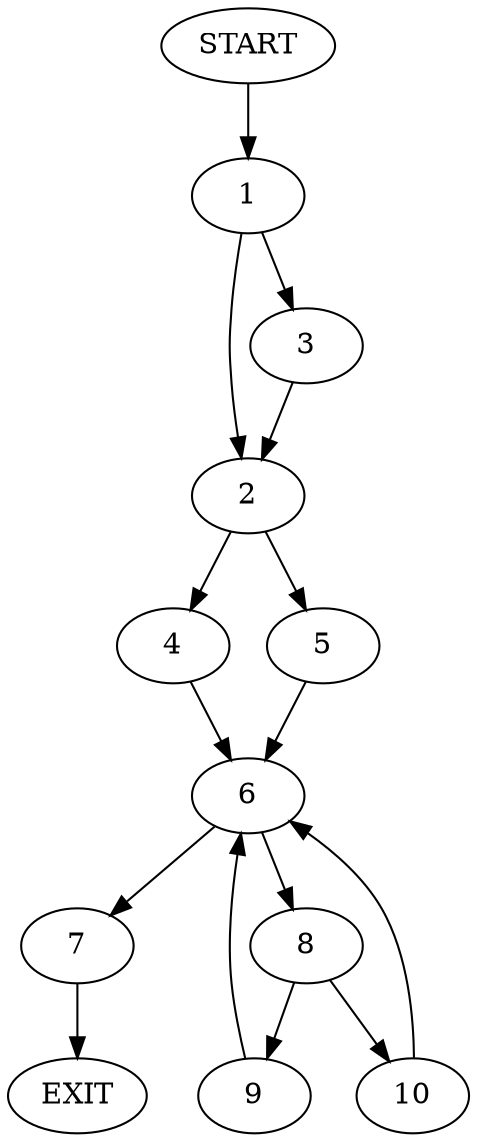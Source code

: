 digraph {
0 [label="START"]
11 [label="EXIT"]
0 -> 1
1 -> 2
1 -> 3
2 -> 4
2 -> 5
3 -> 2
5 -> 6
4 -> 6
6 -> 7
6 -> 8
8 -> 9
8 -> 10
7 -> 11
9 -> 6
10 -> 6
}

